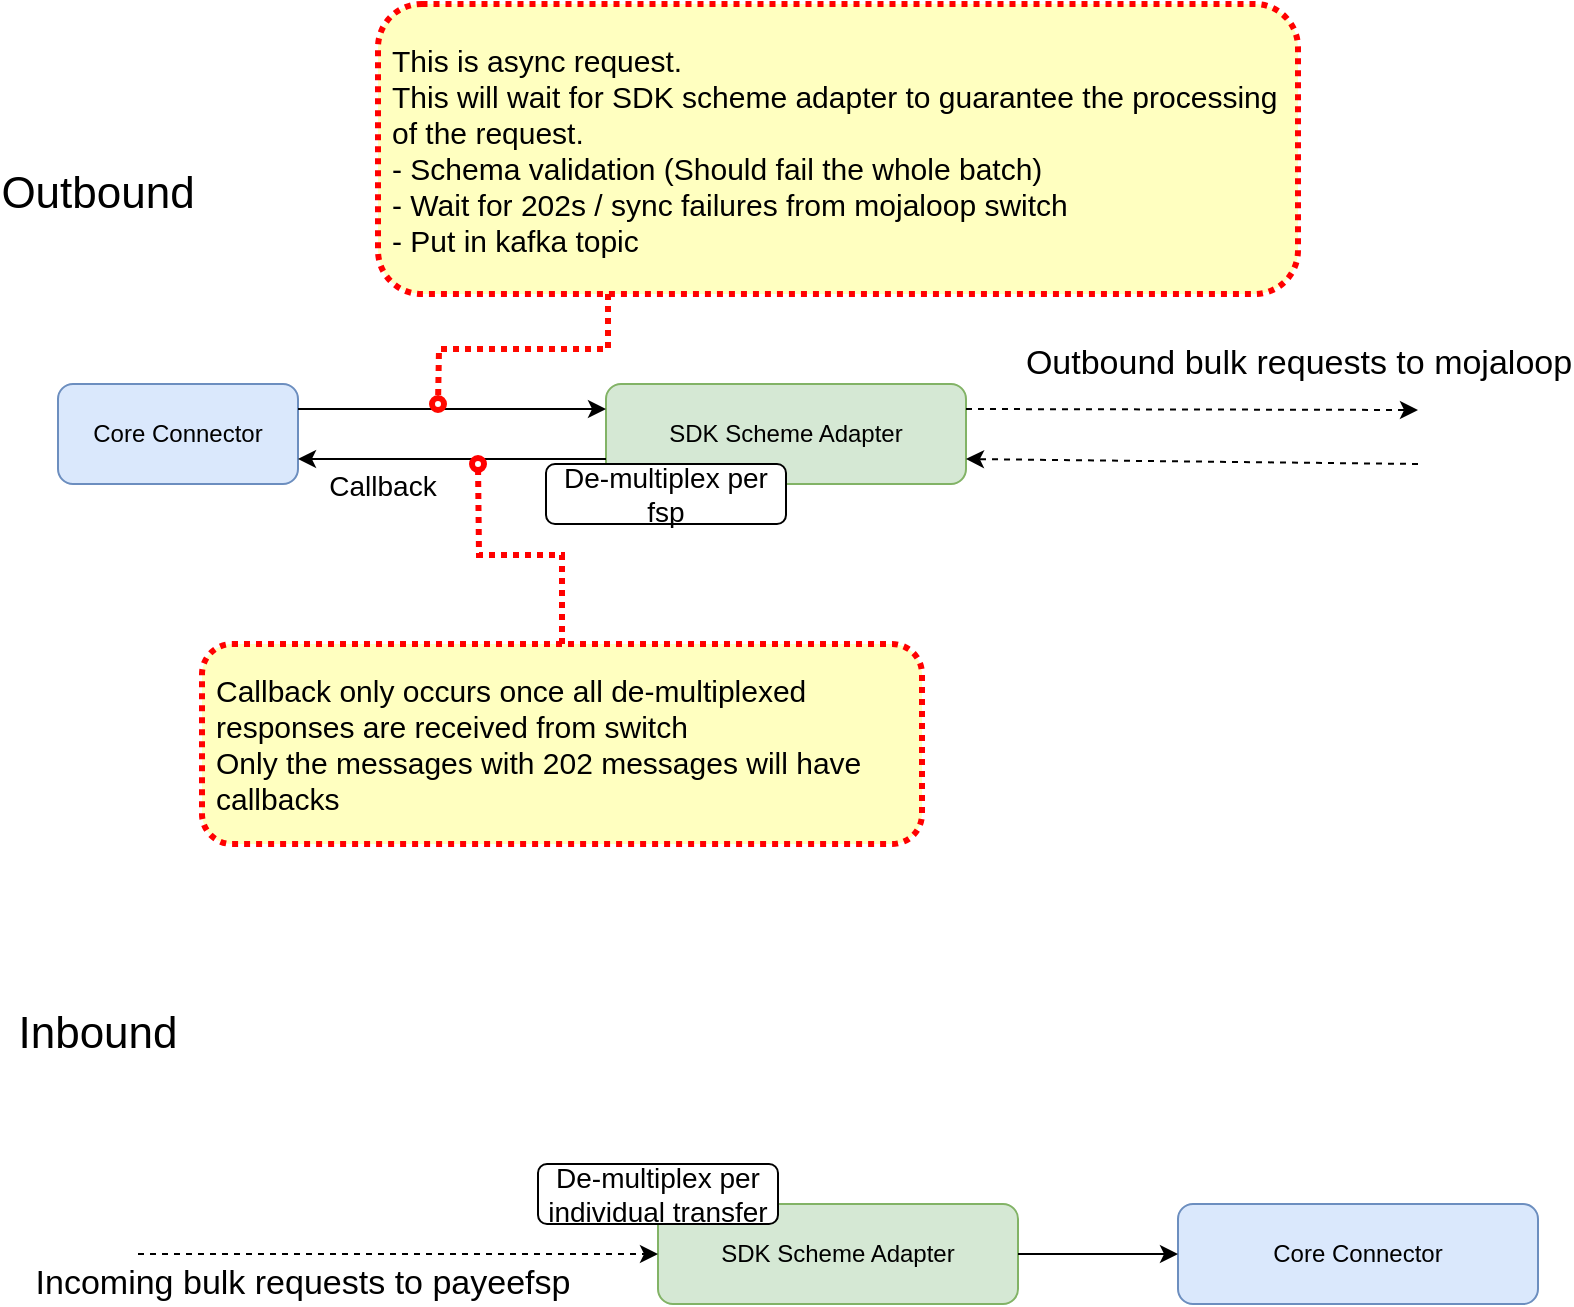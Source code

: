<mxfile version="20.0.2" type="device"><diagram id="__m1PMc9sFcgJFAr60ov" name="Page-1"><mxGraphModel dx="1426" dy="769" grid="1" gridSize="10" guides="1" tooltips="1" connect="1" arrows="1" fold="1" page="1" pageScale="1" pageWidth="827" pageHeight="1169" math="0" shadow="0"><root><mxCell id="0"/><mxCell id="1" parent="0"/><mxCell id="-D8yg8F2YMbCIZFTYjTz-1" value="SDK Scheme Adapter" style="rounded=1;whiteSpace=wrap;html=1;fillColor=#d5e8d4;strokeColor=#82b366;" parent="1" vertex="1"><mxGeometry x="349" y="670" width="180" height="50" as="geometry"/></mxCell><mxCell id="-D8yg8F2YMbCIZFTYjTz-2" value="Core Connector" style="rounded=1;whiteSpace=wrap;html=1;fillColor=#dae8fc;strokeColor=#6c8ebf;" parent="1" vertex="1"><mxGeometry x="609" y="670" width="180" height="50" as="geometry"/></mxCell><mxCell id="-D8yg8F2YMbCIZFTYjTz-3" value="" style="endArrow=classic;html=1;rounded=0;entryX=0;entryY=0.5;entryDx=0;entryDy=0;dashed=1;" parent="1" target="-D8yg8F2YMbCIZFTYjTz-1" edge="1"><mxGeometry width="50" height="50" relative="1" as="geometry"><mxPoint x="89" y="695" as="sourcePoint"/><mxPoint x="449" y="420" as="targetPoint"/></mxGeometry></mxCell><mxCell id="-D8yg8F2YMbCIZFTYjTz-12" value="Incoming bulk requests to payeefsp" style="edgeLabel;html=1;align=center;verticalAlign=middle;resizable=0;points=[];fontSize=17;" parent="-D8yg8F2YMbCIZFTYjTz-3" vertex="1" connectable="0"><mxGeometry x="-0.369" y="4" relative="1" as="geometry"><mxPoint y="19" as="offset"/></mxGeometry></mxCell><mxCell id="-D8yg8F2YMbCIZFTYjTz-4" value="SDK Scheme Adapter" style="rounded=1;whiteSpace=wrap;html=1;fillColor=#d5e8d4;strokeColor=#82b366;" parent="1" vertex="1"><mxGeometry x="323" y="260" width="180" height="50" as="geometry"/></mxCell><mxCell id="-D8yg8F2YMbCIZFTYjTz-5" value="Core Connector" style="rounded=1;whiteSpace=wrap;html=1;fillColor=#dae8fc;strokeColor=#6c8ebf;" parent="1" vertex="1"><mxGeometry x="49" y="260" width="120" height="50" as="geometry"/></mxCell><mxCell id="-D8yg8F2YMbCIZFTYjTz-7" value="" style="endArrow=classic;html=1;rounded=0;exitX=1;exitY=0.25;exitDx=0;exitDy=0;entryX=0;entryY=0.25;entryDx=0;entryDy=0;" parent="1" source="-D8yg8F2YMbCIZFTYjTz-5" target="-D8yg8F2YMbCIZFTYjTz-4" edge="1"><mxGeometry width="50" height="50" relative="1" as="geometry"><mxPoint x="389" y="540" as="sourcePoint"/><mxPoint x="439" y="490" as="targetPoint"/></mxGeometry></mxCell><mxCell id="-D8yg8F2YMbCIZFTYjTz-8" value="" style="endArrow=classic;html=1;rounded=0;exitX=1;exitY=0.25;exitDx=0;exitDy=0;dashed=1;" parent="1" source="-D8yg8F2YMbCIZFTYjTz-4" edge="1"><mxGeometry width="50" height="50" relative="1" as="geometry"><mxPoint x="389" y="540" as="sourcePoint"/><mxPoint x="729" y="273" as="targetPoint"/></mxGeometry></mxCell><mxCell id="-D8yg8F2YMbCIZFTYjTz-9" value="" style="endArrow=classic;html=1;rounded=0;exitX=1;exitY=0.5;exitDx=0;exitDy=0;entryX=0;entryY=0.5;entryDx=0;entryDy=0;" parent="1" source="-D8yg8F2YMbCIZFTYjTz-1" target="-D8yg8F2YMbCIZFTYjTz-2" edge="1"><mxGeometry width="50" height="50" relative="1" as="geometry"><mxPoint x="399" y="480" as="sourcePoint"/><mxPoint x="449" y="430" as="targetPoint"/></mxGeometry></mxCell><mxCell id="-D8yg8F2YMbCIZFTYjTz-10" value="Inbound" style="text;html=1;strokeColor=none;fillColor=none;align=center;verticalAlign=middle;whiteSpace=wrap;rounded=0;fontSize=22;" parent="1" vertex="1"><mxGeometry x="39" y="570" width="60" height="30" as="geometry"/></mxCell><mxCell id="-D8yg8F2YMbCIZFTYjTz-11" value="Outbound" style="text;html=1;strokeColor=none;fillColor=none;align=center;verticalAlign=middle;whiteSpace=wrap;rounded=0;fontSize=22;" parent="1" vertex="1"><mxGeometry x="39" y="150" width="60" height="30" as="geometry"/></mxCell><mxCell id="-D8yg8F2YMbCIZFTYjTz-14" value="De-multiplex per individual transfer" style="rounded=1;whiteSpace=wrap;html=1;fontSize=14;sketch=0;" parent="1" vertex="1"><mxGeometry x="289" y="650" width="120" height="30" as="geometry"/></mxCell><mxCell id="-D8yg8F2YMbCIZFTYjTz-15" value="De-multiplex per fsp" style="rounded=1;whiteSpace=wrap;html=1;fontSize=14;" parent="1" vertex="1"><mxGeometry x="293" y="300" width="120" height="30" as="geometry"/></mxCell><mxCell id="-D8yg8F2YMbCIZFTYjTz-16" value="" style="endArrow=classic;html=1;rounded=0;dashed=1;entryX=1;entryY=0.75;entryDx=0;entryDy=0;" parent="1" target="-D8yg8F2YMbCIZFTYjTz-4" edge="1"><mxGeometry width="50" height="50" relative="1" as="geometry"><mxPoint x="729" y="300" as="sourcePoint"/><mxPoint x="509" y="450" as="targetPoint"/></mxGeometry></mxCell><mxCell id="-D8yg8F2YMbCIZFTYjTz-17" value="" style="endArrow=classic;html=1;rounded=0;entryX=1;entryY=0.75;entryDx=0;entryDy=0;exitX=0;exitY=0.75;exitDx=0;exitDy=0;" parent="1" source="-D8yg8F2YMbCIZFTYjTz-4" target="-D8yg8F2YMbCIZFTYjTz-5" edge="1"><mxGeometry width="50" height="50" relative="1" as="geometry"><mxPoint x="739" y="310" as="sourcePoint"/><mxPoint x="513" y="307.5" as="targetPoint"/></mxGeometry></mxCell><mxCell id="-D8yg8F2YMbCIZFTYjTz-18" value="Callback" style="edgeLabel;html=1;align=center;verticalAlign=middle;resizable=0;points=[];fontSize=14;" parent="-D8yg8F2YMbCIZFTYjTz-17" vertex="1" connectable="0"><mxGeometry x="0.455" y="1" relative="1" as="geometry"><mxPoint y="12" as="offset"/></mxGeometry></mxCell><mxCell id="-D8yg8F2YMbCIZFTYjTz-24" value="&lt;span style=&quot;background-color: initial;&quot;&gt;Callback only occurs once all de-multiplexed responses are received from switch&lt;br&gt;&lt;/span&gt;Only the messages with 202 messages will have callbacks" style="rounded=1;whiteSpace=wrap;html=1;arcSize=15;fontColor=#000000;fillColor=#ffffc0;strokeColor=#ff0000;fontSize=15;align=left;glass=0;sketch=0;shadow=0;spacingLeft=5;dashed=1;dashPattern=1 1;strokeWidth=3;" parent="1" vertex="1"><mxGeometry x="121" y="390" width="360" height="100" as="geometry"/></mxCell><mxCell id="-D8yg8F2YMbCIZFTYjTz-25" value="" style="edgeStyle=orthogonalEdgeStyle;html=1;verticalAlign=bottom;endArrow=oval;endSize=6;strokeColor=#ff0000;rounded=0;fontSize=15;exitX=0.5;exitY=0;exitDx=0;exitDy=0;dashed=1;dashPattern=1 1;strokeWidth=3;endFill=0;" parent="1" source="-D8yg8F2YMbCIZFTYjTz-24" edge="1"><mxGeometry relative="1" as="geometry"><mxPoint x="259" y="300" as="targetPoint"/></mxGeometry></mxCell><mxCell id="-D8yg8F2YMbCIZFTYjTz-27" style="edgeStyle=orthogonalEdgeStyle;rounded=0;orthogonalLoop=1;jettySize=auto;html=1;exitX=0.25;exitY=1;exitDx=0;exitDy=0;fontSize=15;fontColor=#FF2C14;strokeColor=#FF0800;labelBorderColor=none;strokeWidth=3;shadow=0;sketch=0;endArrow=oval;endFill=0;dashed=1;dashPattern=1 1;" parent="1" source="-D8yg8F2YMbCIZFTYjTz-26" edge="1"><mxGeometry relative="1" as="geometry"><mxPoint x="239" y="270" as="targetPoint"/></mxGeometry></mxCell><mxCell id="-D8yg8F2YMbCIZFTYjTz-26" value="This is async request.&lt;br&gt;This will wait for SDK scheme adapter to guarantee the processing of the request.&lt;br&gt;- Schema validation (Should fail the whole batch)&lt;br&gt;- Wait for 202s / sync failures from mojaloop switch&lt;br&gt;- Put in kafka topic" style="rounded=1;whiteSpace=wrap;html=1;arcSize=15;fontColor=#000000;fillColor=#ffffc0;strokeColor=#ff0000;fontSize=15;align=left;shadow=0;spacingLeft=5;dashed=1;dashPattern=1 1;strokeWidth=3;" parent="1" vertex="1"><mxGeometry x="209" y="70" width="460" height="145" as="geometry"/></mxCell><mxCell id="iGZeMsy7LTz1q1WVG0GJ-8" value="Outbound bulk requests to mojaloop" style="edgeLabel;html=1;align=center;verticalAlign=middle;resizable=0;points=[];fontSize=17;" parent="1" vertex="1" connectable="0"><mxGeometry x="669" y="250" as="geometry"/></mxCell></root></mxGraphModel></diagram></mxfile>
